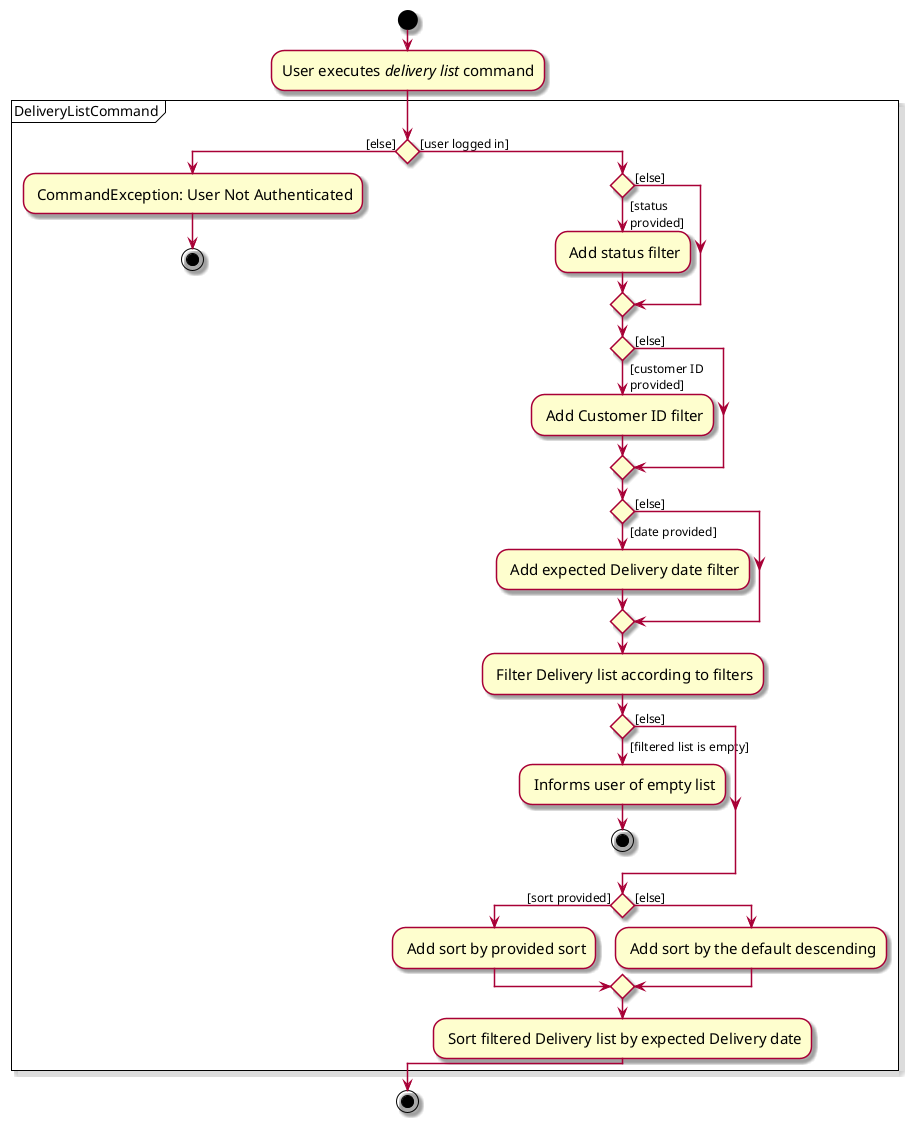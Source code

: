 @startuml
skin rose
skinparam ActivityFontSize 15
skinparam ArrowFontSize 12

!pragma useVerticalIf on
start
:User executes <i>delivery list</i> command;

partition DeliveryListCommand {
    if () then ([else])
        : CommandException: User Not Authenticated;
        stop
    else ([user logged in])

    if () then ( [status \n provided])
        : Add status filter;
    else ([else])
    endif

    if () then ( [customer ID\n provided])
        : Add Customer ID filter;
    else ([else])
    endif

    if () then ( [date provided])
        : Add expected Delivery date filter;
    else ([else])
    endif
        : Filter Delivery list according to filters;
    if () then ( [filtered list is empty])
        : Informs user of empty list;
        stop
    else ([else])
    endif
    if () then ([sort provided])
            : Add sort by provided sort;
        else ([else])
        : Add sort by the default descending;
        endif
        : Sort filtered Delivery list by expected Delivery date;
    endif

}

stop

@enduml
